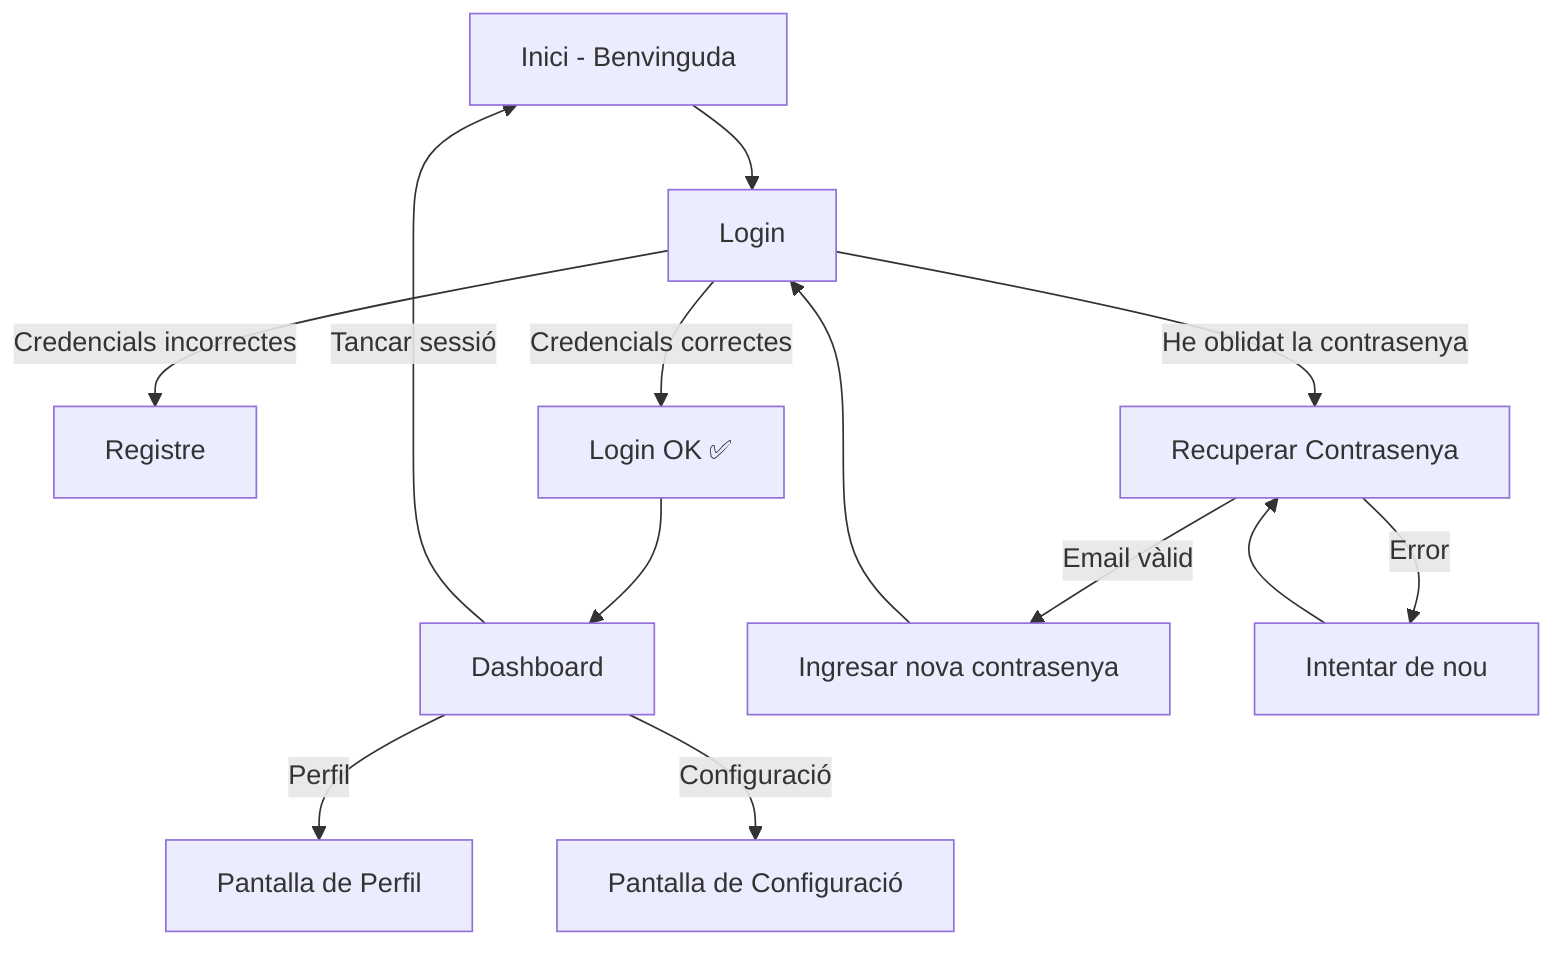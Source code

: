 flowchart TD;
    A["Inici - Benvinguda"] --> B["Login"];
    B -->|Credencials incorrectes| C["Registre"];
    B -->|Credencials correctes| D["Login OK ✅"];
    
    %% Continuación después del login exitoso
    D --> E["Dashboard"];
    E -->|Perfil| F["Pantalla de Perfil"];
    E -->|Configuració| G["Pantalla de Configuració"];
    E -->|Tancar sessió| A;
    
    %% Flujo de recuperación de contraseña
    B -->|He oblidat la contrasenya| H["Recuperar Contrasenya"];
    H -->|Email vàlid| I["Ingresar nova contrasenya"] --> B;
    H -->|Error| H1["Intentar de nou"] --> H;